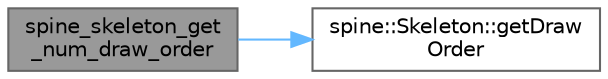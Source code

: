 digraph "spine_skeleton_get_num_draw_order"
{
 // LATEX_PDF_SIZE
  bgcolor="transparent";
  edge [fontname=Helvetica,fontsize=10,labelfontname=Helvetica,labelfontsize=10];
  node [fontname=Helvetica,fontsize=10,shape=box,height=0.2,width=0.4];
  rankdir="LR";
  Node1 [id="Node000001",label="spine_skeleton_get\l_num_draw_order",height=0.2,width=0.4,color="gray40", fillcolor="grey60", style="filled", fontcolor="black",tooltip=" "];
  Node1 -> Node2 [id="edge2_Node000001_Node000002",color="steelblue1",style="solid",tooltip=" "];
  Node2 [id="Node000002",label="spine::Skeleton::getDraw\lOrder",height=0.2,width=0.4,color="grey40", fillcolor="white", style="filled",URL="$classspine_1_1_skeleton.html#a9ce627020ae1e900d1215945995c0f15",tooltip=" "];
}
